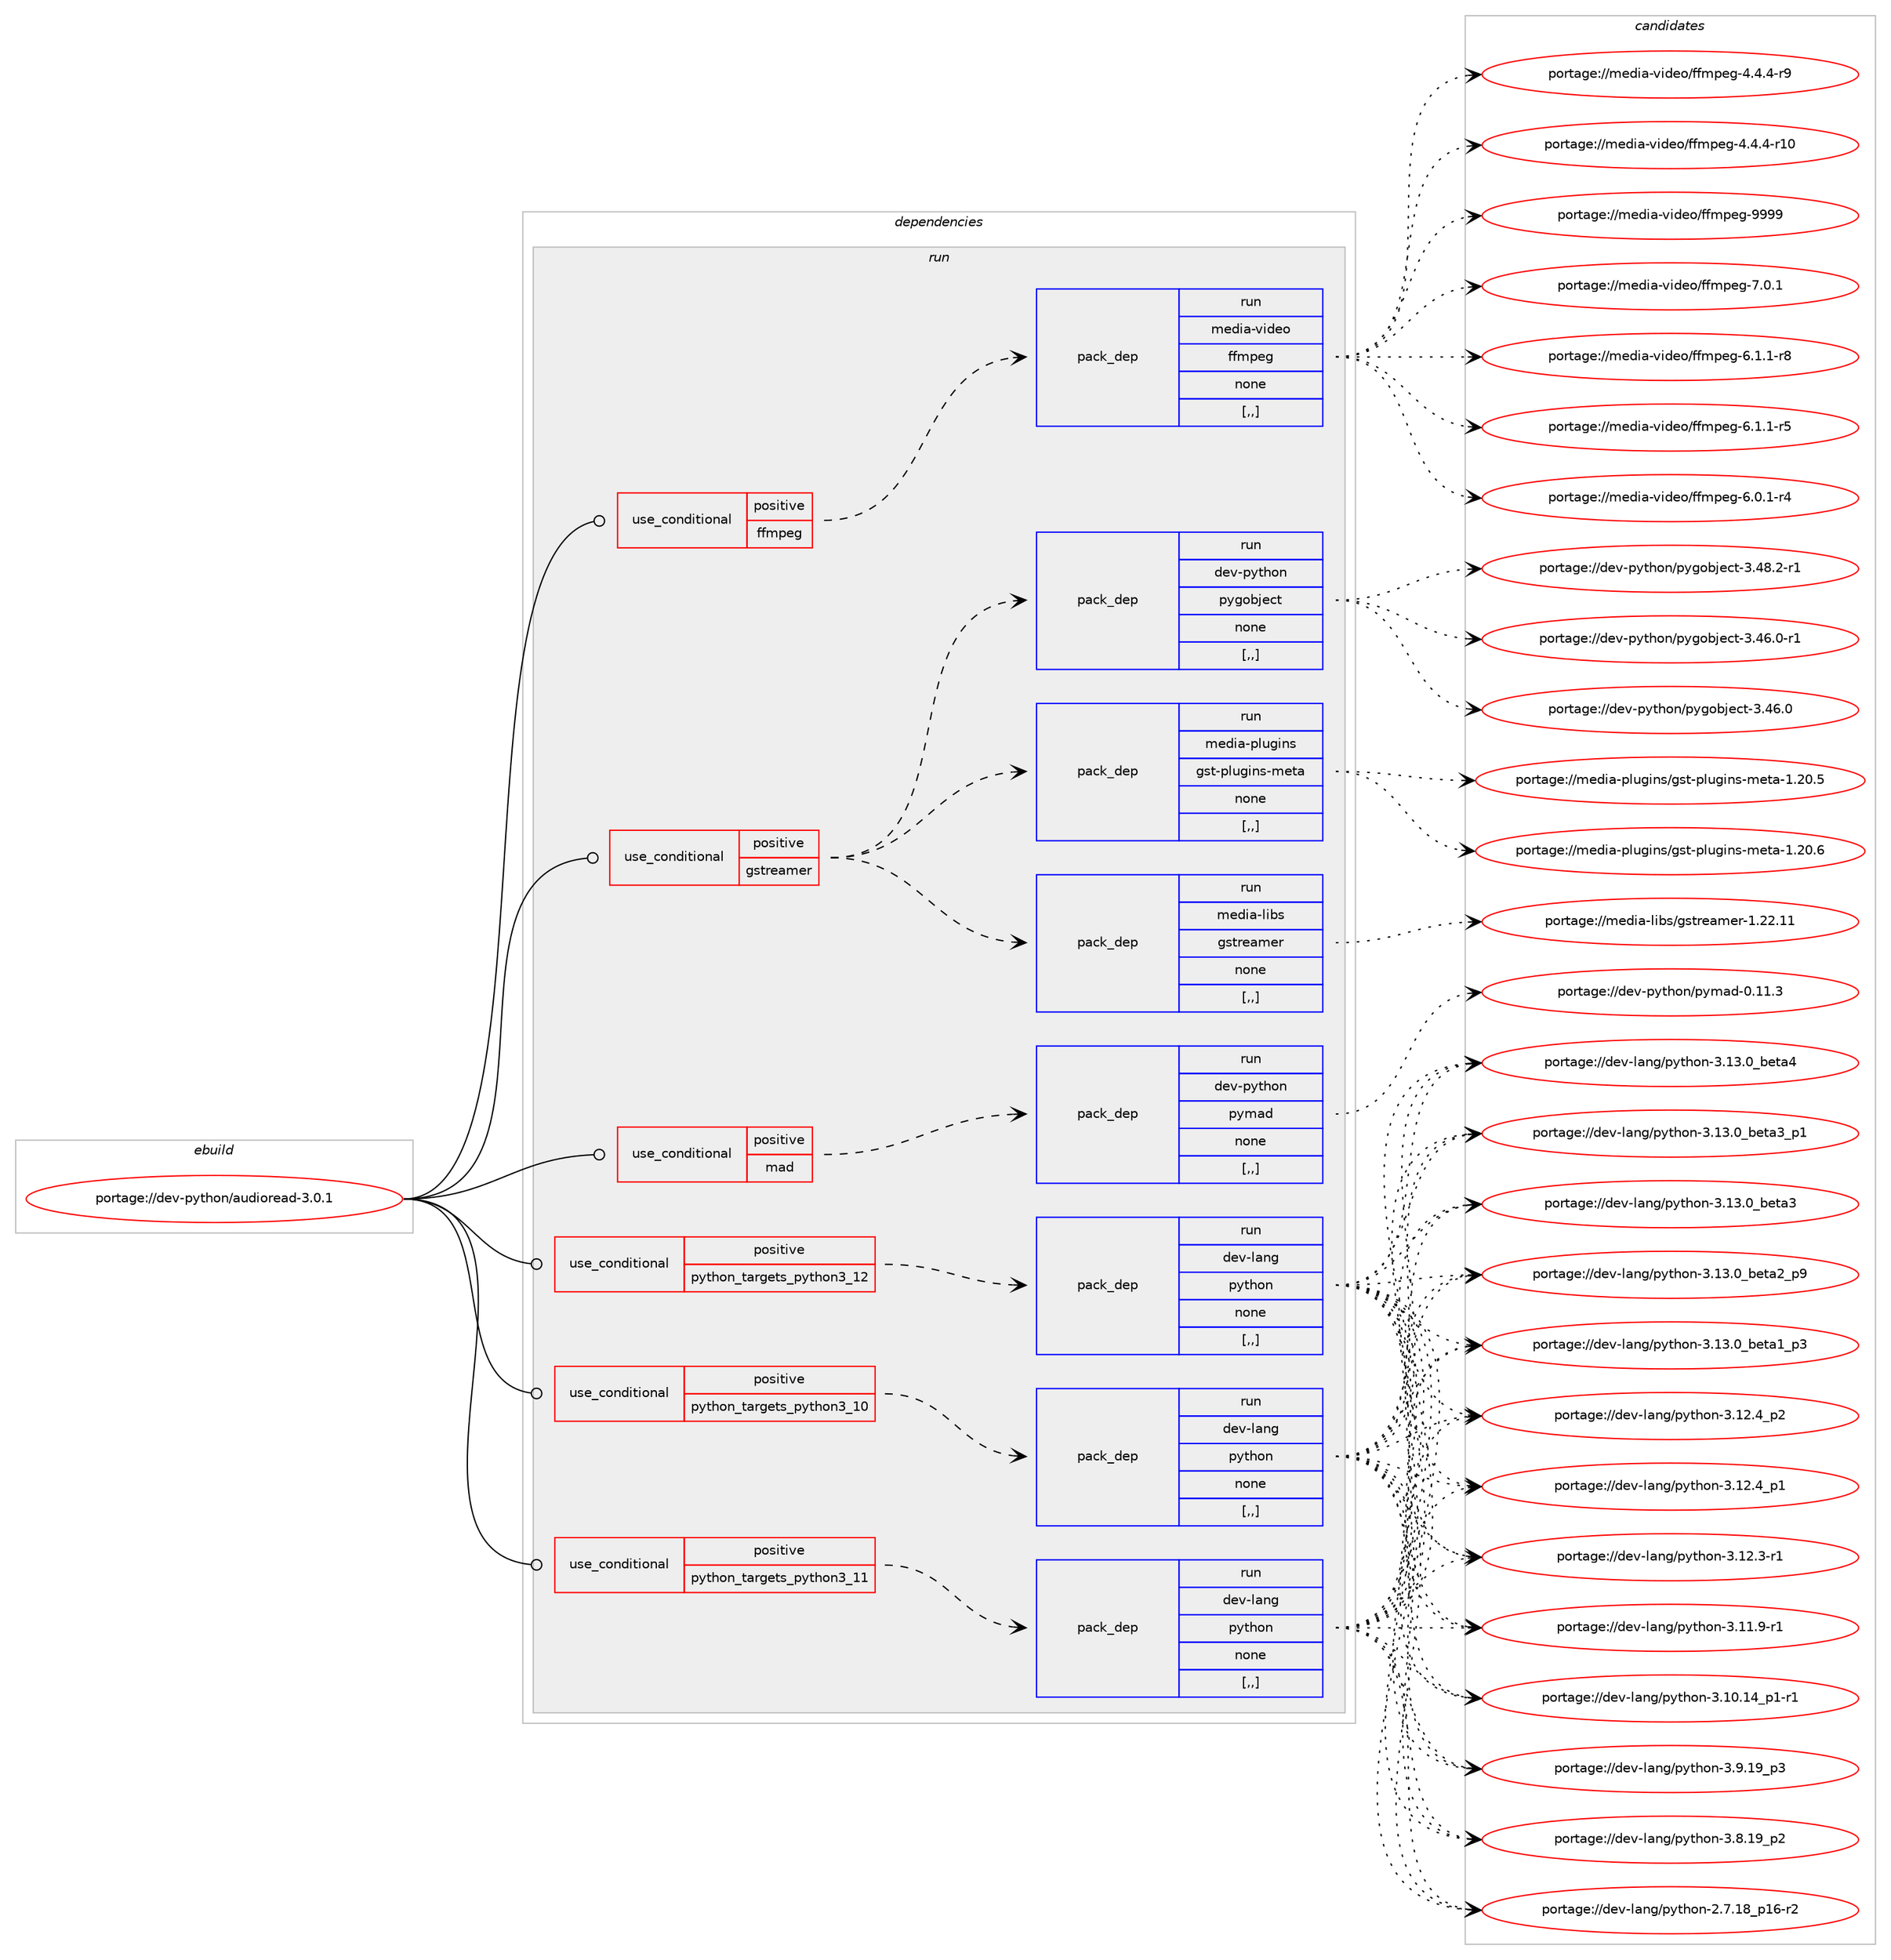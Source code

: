 digraph prolog {

# *************
# Graph options
# *************

newrank=true;
concentrate=true;
compound=true;
graph [rankdir=LR,fontname=Helvetica,fontsize=10,ranksep=1.5];#, ranksep=2.5, nodesep=0.2];
edge  [arrowhead=vee];
node  [fontname=Helvetica,fontsize=10];

# **********
# The ebuild
# **********

subgraph cluster_leftcol {
color=gray;
label=<<i>ebuild</i>>;
id [label="portage://dev-python/audioread-3.0.1", color=red, width=4, href="../dev-python/audioread-3.0.1.svg"];
}

# ****************
# The dependencies
# ****************

subgraph cluster_midcol {
color=gray;
label=<<i>dependencies</i>>;
subgraph cluster_compile {
fillcolor="#eeeeee";
style=filled;
label=<<i>compile</i>>;
}
subgraph cluster_compileandrun {
fillcolor="#eeeeee";
style=filled;
label=<<i>compile and run</i>>;
}
subgraph cluster_run {
fillcolor="#eeeeee";
style=filled;
label=<<i>run</i>>;
subgraph cond31223 {
dependency142719 [label=<<TABLE BORDER="0" CELLBORDER="1" CELLSPACING="0" CELLPADDING="4"><TR><TD ROWSPAN="3" CELLPADDING="10">use_conditional</TD></TR><TR><TD>positive</TD></TR><TR><TD>ffmpeg</TD></TR></TABLE>>, shape=none, color=red];
subgraph pack110252 {
dependency142720 [label=<<TABLE BORDER="0" CELLBORDER="1" CELLSPACING="0" CELLPADDING="4" WIDTH="220"><TR><TD ROWSPAN="6" CELLPADDING="30">pack_dep</TD></TR><TR><TD WIDTH="110">run</TD></TR><TR><TD>media-video</TD></TR><TR><TD>ffmpeg</TD></TR><TR><TD>none</TD></TR><TR><TD>[,,]</TD></TR></TABLE>>, shape=none, color=blue];
}
dependency142719:e -> dependency142720:w [weight=20,style="dashed",arrowhead="vee"];
}
id:e -> dependency142719:w [weight=20,style="solid",arrowhead="odot"];
subgraph cond31224 {
dependency142721 [label=<<TABLE BORDER="0" CELLBORDER="1" CELLSPACING="0" CELLPADDING="4"><TR><TD ROWSPAN="3" CELLPADDING="10">use_conditional</TD></TR><TR><TD>positive</TD></TR><TR><TD>gstreamer</TD></TR></TABLE>>, shape=none, color=red];
subgraph pack110253 {
dependency142722 [label=<<TABLE BORDER="0" CELLBORDER="1" CELLSPACING="0" CELLPADDING="4" WIDTH="220"><TR><TD ROWSPAN="6" CELLPADDING="30">pack_dep</TD></TR><TR><TD WIDTH="110">run</TD></TR><TR><TD>dev-python</TD></TR><TR><TD>pygobject</TD></TR><TR><TD>none</TD></TR><TR><TD>[,,]</TD></TR></TABLE>>, shape=none, color=blue];
}
dependency142721:e -> dependency142722:w [weight=20,style="dashed",arrowhead="vee"];
subgraph pack110254 {
dependency142723 [label=<<TABLE BORDER="0" CELLBORDER="1" CELLSPACING="0" CELLPADDING="4" WIDTH="220"><TR><TD ROWSPAN="6" CELLPADDING="30">pack_dep</TD></TR><TR><TD WIDTH="110">run</TD></TR><TR><TD>media-libs</TD></TR><TR><TD>gstreamer</TD></TR><TR><TD>none</TD></TR><TR><TD>[,,]</TD></TR></TABLE>>, shape=none, color=blue];
}
dependency142721:e -> dependency142723:w [weight=20,style="dashed",arrowhead="vee"];
subgraph pack110255 {
dependency142724 [label=<<TABLE BORDER="0" CELLBORDER="1" CELLSPACING="0" CELLPADDING="4" WIDTH="220"><TR><TD ROWSPAN="6" CELLPADDING="30">pack_dep</TD></TR><TR><TD WIDTH="110">run</TD></TR><TR><TD>media-plugins</TD></TR><TR><TD>gst-plugins-meta</TD></TR><TR><TD>none</TD></TR><TR><TD>[,,]</TD></TR></TABLE>>, shape=none, color=blue];
}
dependency142721:e -> dependency142724:w [weight=20,style="dashed",arrowhead="vee"];
}
id:e -> dependency142721:w [weight=20,style="solid",arrowhead="odot"];
subgraph cond31225 {
dependency142725 [label=<<TABLE BORDER="0" CELLBORDER="1" CELLSPACING="0" CELLPADDING="4"><TR><TD ROWSPAN="3" CELLPADDING="10">use_conditional</TD></TR><TR><TD>positive</TD></TR><TR><TD>mad</TD></TR></TABLE>>, shape=none, color=red];
subgraph pack110256 {
dependency142726 [label=<<TABLE BORDER="0" CELLBORDER="1" CELLSPACING="0" CELLPADDING="4" WIDTH="220"><TR><TD ROWSPAN="6" CELLPADDING="30">pack_dep</TD></TR><TR><TD WIDTH="110">run</TD></TR><TR><TD>dev-python</TD></TR><TR><TD>pymad</TD></TR><TR><TD>none</TD></TR><TR><TD>[,,]</TD></TR></TABLE>>, shape=none, color=blue];
}
dependency142725:e -> dependency142726:w [weight=20,style="dashed",arrowhead="vee"];
}
id:e -> dependency142725:w [weight=20,style="solid",arrowhead="odot"];
subgraph cond31226 {
dependency142727 [label=<<TABLE BORDER="0" CELLBORDER="1" CELLSPACING="0" CELLPADDING="4"><TR><TD ROWSPAN="3" CELLPADDING="10">use_conditional</TD></TR><TR><TD>positive</TD></TR><TR><TD>python_targets_python3_10</TD></TR></TABLE>>, shape=none, color=red];
subgraph pack110257 {
dependency142728 [label=<<TABLE BORDER="0" CELLBORDER="1" CELLSPACING="0" CELLPADDING="4" WIDTH="220"><TR><TD ROWSPAN="6" CELLPADDING="30">pack_dep</TD></TR><TR><TD WIDTH="110">run</TD></TR><TR><TD>dev-lang</TD></TR><TR><TD>python</TD></TR><TR><TD>none</TD></TR><TR><TD>[,,]</TD></TR></TABLE>>, shape=none, color=blue];
}
dependency142727:e -> dependency142728:w [weight=20,style="dashed",arrowhead="vee"];
}
id:e -> dependency142727:w [weight=20,style="solid",arrowhead="odot"];
subgraph cond31227 {
dependency142729 [label=<<TABLE BORDER="0" CELLBORDER="1" CELLSPACING="0" CELLPADDING="4"><TR><TD ROWSPAN="3" CELLPADDING="10">use_conditional</TD></TR><TR><TD>positive</TD></TR><TR><TD>python_targets_python3_11</TD></TR></TABLE>>, shape=none, color=red];
subgraph pack110258 {
dependency142730 [label=<<TABLE BORDER="0" CELLBORDER="1" CELLSPACING="0" CELLPADDING="4" WIDTH="220"><TR><TD ROWSPAN="6" CELLPADDING="30">pack_dep</TD></TR><TR><TD WIDTH="110">run</TD></TR><TR><TD>dev-lang</TD></TR><TR><TD>python</TD></TR><TR><TD>none</TD></TR><TR><TD>[,,]</TD></TR></TABLE>>, shape=none, color=blue];
}
dependency142729:e -> dependency142730:w [weight=20,style="dashed",arrowhead="vee"];
}
id:e -> dependency142729:w [weight=20,style="solid",arrowhead="odot"];
subgraph cond31228 {
dependency142731 [label=<<TABLE BORDER="0" CELLBORDER="1" CELLSPACING="0" CELLPADDING="4"><TR><TD ROWSPAN="3" CELLPADDING="10">use_conditional</TD></TR><TR><TD>positive</TD></TR><TR><TD>python_targets_python3_12</TD></TR></TABLE>>, shape=none, color=red];
subgraph pack110259 {
dependency142732 [label=<<TABLE BORDER="0" CELLBORDER="1" CELLSPACING="0" CELLPADDING="4" WIDTH="220"><TR><TD ROWSPAN="6" CELLPADDING="30">pack_dep</TD></TR><TR><TD WIDTH="110">run</TD></TR><TR><TD>dev-lang</TD></TR><TR><TD>python</TD></TR><TR><TD>none</TD></TR><TR><TD>[,,]</TD></TR></TABLE>>, shape=none, color=blue];
}
dependency142731:e -> dependency142732:w [weight=20,style="dashed",arrowhead="vee"];
}
id:e -> dependency142731:w [weight=20,style="solid",arrowhead="odot"];
}
}

# **************
# The candidates
# **************

subgraph cluster_choices {
rank=same;
color=gray;
label=<<i>candidates</i>>;

subgraph choice110252 {
color=black;
nodesep=1;
choice1091011001059745118105100101111471021021091121011034557575757 [label="portage://media-video/ffmpeg-9999", color=red, width=4,href="../media-video/ffmpeg-9999.svg"];
choice109101100105974511810510010111147102102109112101103455546484649 [label="portage://media-video/ffmpeg-7.0.1", color=red, width=4,href="../media-video/ffmpeg-7.0.1.svg"];
choice1091011001059745118105100101111471021021091121011034554464946494511456 [label="portage://media-video/ffmpeg-6.1.1-r8", color=red, width=4,href="../media-video/ffmpeg-6.1.1-r8.svg"];
choice1091011001059745118105100101111471021021091121011034554464946494511453 [label="portage://media-video/ffmpeg-6.1.1-r5", color=red, width=4,href="../media-video/ffmpeg-6.1.1-r5.svg"];
choice1091011001059745118105100101111471021021091121011034554464846494511452 [label="portage://media-video/ffmpeg-6.0.1-r4", color=red, width=4,href="../media-video/ffmpeg-6.0.1-r4.svg"];
choice1091011001059745118105100101111471021021091121011034552465246524511457 [label="portage://media-video/ffmpeg-4.4.4-r9", color=red, width=4,href="../media-video/ffmpeg-4.4.4-r9.svg"];
choice109101100105974511810510010111147102102109112101103455246524652451144948 [label="portage://media-video/ffmpeg-4.4.4-r10", color=red, width=4,href="../media-video/ffmpeg-4.4.4-r10.svg"];
dependency142720:e -> choice1091011001059745118105100101111471021021091121011034557575757:w [style=dotted,weight="100"];
dependency142720:e -> choice109101100105974511810510010111147102102109112101103455546484649:w [style=dotted,weight="100"];
dependency142720:e -> choice1091011001059745118105100101111471021021091121011034554464946494511456:w [style=dotted,weight="100"];
dependency142720:e -> choice1091011001059745118105100101111471021021091121011034554464946494511453:w [style=dotted,weight="100"];
dependency142720:e -> choice1091011001059745118105100101111471021021091121011034554464846494511452:w [style=dotted,weight="100"];
dependency142720:e -> choice1091011001059745118105100101111471021021091121011034552465246524511457:w [style=dotted,weight="100"];
dependency142720:e -> choice109101100105974511810510010111147102102109112101103455246524652451144948:w [style=dotted,weight="100"];
}
subgraph choice110253 {
color=black;
nodesep=1;
choice10010111845112121116104111110471121211031119810610199116455146525646504511449 [label="portage://dev-python/pygobject-3.48.2-r1", color=red, width=4,href="../dev-python/pygobject-3.48.2-r1.svg"];
choice10010111845112121116104111110471121211031119810610199116455146525446484511449 [label="portage://dev-python/pygobject-3.46.0-r1", color=red, width=4,href="../dev-python/pygobject-3.46.0-r1.svg"];
choice1001011184511212111610411111047112121103111981061019911645514652544648 [label="portage://dev-python/pygobject-3.46.0", color=red, width=4,href="../dev-python/pygobject-3.46.0.svg"];
dependency142722:e -> choice10010111845112121116104111110471121211031119810610199116455146525646504511449:w [style=dotted,weight="100"];
dependency142722:e -> choice10010111845112121116104111110471121211031119810610199116455146525446484511449:w [style=dotted,weight="100"];
dependency142722:e -> choice1001011184511212111610411111047112121103111981061019911645514652544648:w [style=dotted,weight="100"];
}
subgraph choice110254 {
color=black;
nodesep=1;
choice10910110010597451081059811547103115116114101971091011144549465050464949 [label="portage://media-libs/gstreamer-1.22.11", color=red, width=4,href="../media-libs/gstreamer-1.22.11.svg"];
dependency142723:e -> choice10910110010597451081059811547103115116114101971091011144549465050464949:w [style=dotted,weight="100"];
}
subgraph choice110255 {
color=black;
nodesep=1;
choice10910110010597451121081171031051101154710311511645112108117103105110115451091011169745494650484654 [label="portage://media-plugins/gst-plugins-meta-1.20.6", color=red, width=4,href="../media-plugins/gst-plugins-meta-1.20.6.svg"];
choice10910110010597451121081171031051101154710311511645112108117103105110115451091011169745494650484653 [label="portage://media-plugins/gst-plugins-meta-1.20.5", color=red, width=4,href="../media-plugins/gst-plugins-meta-1.20.5.svg"];
dependency142724:e -> choice10910110010597451121081171031051101154710311511645112108117103105110115451091011169745494650484654:w [style=dotted,weight="100"];
dependency142724:e -> choice10910110010597451121081171031051101154710311511645112108117103105110115451091011169745494650484653:w [style=dotted,weight="100"];
}
subgraph choice110256 {
color=black;
nodesep=1;
choice10010111845112121116104111110471121211099710045484649494651 [label="portage://dev-python/pymad-0.11.3", color=red, width=4,href="../dev-python/pymad-0.11.3.svg"];
dependency142726:e -> choice10010111845112121116104111110471121211099710045484649494651:w [style=dotted,weight="100"];
}
subgraph choice110257 {
color=black;
nodesep=1;
choice1001011184510897110103471121211161041111104551464951464895981011169752 [label="portage://dev-lang/python-3.13.0_beta4", color=red, width=4,href="../dev-lang/python-3.13.0_beta4.svg"];
choice10010111845108971101034711212111610411111045514649514648959810111697519511249 [label="portage://dev-lang/python-3.13.0_beta3_p1", color=red, width=4,href="../dev-lang/python-3.13.0_beta3_p1.svg"];
choice1001011184510897110103471121211161041111104551464951464895981011169751 [label="portage://dev-lang/python-3.13.0_beta3", color=red, width=4,href="../dev-lang/python-3.13.0_beta3.svg"];
choice10010111845108971101034711212111610411111045514649514648959810111697509511257 [label="portage://dev-lang/python-3.13.0_beta2_p9", color=red, width=4,href="../dev-lang/python-3.13.0_beta2_p9.svg"];
choice10010111845108971101034711212111610411111045514649514648959810111697499511251 [label="portage://dev-lang/python-3.13.0_beta1_p3", color=red, width=4,href="../dev-lang/python-3.13.0_beta1_p3.svg"];
choice100101118451089711010347112121116104111110455146495046529511250 [label="portage://dev-lang/python-3.12.4_p2", color=red, width=4,href="../dev-lang/python-3.12.4_p2.svg"];
choice100101118451089711010347112121116104111110455146495046529511249 [label="portage://dev-lang/python-3.12.4_p1", color=red, width=4,href="../dev-lang/python-3.12.4_p1.svg"];
choice100101118451089711010347112121116104111110455146495046514511449 [label="portage://dev-lang/python-3.12.3-r1", color=red, width=4,href="../dev-lang/python-3.12.3-r1.svg"];
choice100101118451089711010347112121116104111110455146494946574511449 [label="portage://dev-lang/python-3.11.9-r1", color=red, width=4,href="../dev-lang/python-3.11.9-r1.svg"];
choice100101118451089711010347112121116104111110455146494846495295112494511449 [label="portage://dev-lang/python-3.10.14_p1-r1", color=red, width=4,href="../dev-lang/python-3.10.14_p1-r1.svg"];
choice100101118451089711010347112121116104111110455146574649579511251 [label="portage://dev-lang/python-3.9.19_p3", color=red, width=4,href="../dev-lang/python-3.9.19_p3.svg"];
choice100101118451089711010347112121116104111110455146564649579511250 [label="portage://dev-lang/python-3.8.19_p2", color=red, width=4,href="../dev-lang/python-3.8.19_p2.svg"];
choice100101118451089711010347112121116104111110455046554649569511249544511450 [label="portage://dev-lang/python-2.7.18_p16-r2", color=red, width=4,href="../dev-lang/python-2.7.18_p16-r2.svg"];
dependency142728:e -> choice1001011184510897110103471121211161041111104551464951464895981011169752:w [style=dotted,weight="100"];
dependency142728:e -> choice10010111845108971101034711212111610411111045514649514648959810111697519511249:w [style=dotted,weight="100"];
dependency142728:e -> choice1001011184510897110103471121211161041111104551464951464895981011169751:w [style=dotted,weight="100"];
dependency142728:e -> choice10010111845108971101034711212111610411111045514649514648959810111697509511257:w [style=dotted,weight="100"];
dependency142728:e -> choice10010111845108971101034711212111610411111045514649514648959810111697499511251:w [style=dotted,weight="100"];
dependency142728:e -> choice100101118451089711010347112121116104111110455146495046529511250:w [style=dotted,weight="100"];
dependency142728:e -> choice100101118451089711010347112121116104111110455146495046529511249:w [style=dotted,weight="100"];
dependency142728:e -> choice100101118451089711010347112121116104111110455146495046514511449:w [style=dotted,weight="100"];
dependency142728:e -> choice100101118451089711010347112121116104111110455146494946574511449:w [style=dotted,weight="100"];
dependency142728:e -> choice100101118451089711010347112121116104111110455146494846495295112494511449:w [style=dotted,weight="100"];
dependency142728:e -> choice100101118451089711010347112121116104111110455146574649579511251:w [style=dotted,weight="100"];
dependency142728:e -> choice100101118451089711010347112121116104111110455146564649579511250:w [style=dotted,weight="100"];
dependency142728:e -> choice100101118451089711010347112121116104111110455046554649569511249544511450:w [style=dotted,weight="100"];
}
subgraph choice110258 {
color=black;
nodesep=1;
choice1001011184510897110103471121211161041111104551464951464895981011169752 [label="portage://dev-lang/python-3.13.0_beta4", color=red, width=4,href="../dev-lang/python-3.13.0_beta4.svg"];
choice10010111845108971101034711212111610411111045514649514648959810111697519511249 [label="portage://dev-lang/python-3.13.0_beta3_p1", color=red, width=4,href="../dev-lang/python-3.13.0_beta3_p1.svg"];
choice1001011184510897110103471121211161041111104551464951464895981011169751 [label="portage://dev-lang/python-3.13.0_beta3", color=red, width=4,href="../dev-lang/python-3.13.0_beta3.svg"];
choice10010111845108971101034711212111610411111045514649514648959810111697509511257 [label="portage://dev-lang/python-3.13.0_beta2_p9", color=red, width=4,href="../dev-lang/python-3.13.0_beta2_p9.svg"];
choice10010111845108971101034711212111610411111045514649514648959810111697499511251 [label="portage://dev-lang/python-3.13.0_beta1_p3", color=red, width=4,href="../dev-lang/python-3.13.0_beta1_p3.svg"];
choice100101118451089711010347112121116104111110455146495046529511250 [label="portage://dev-lang/python-3.12.4_p2", color=red, width=4,href="../dev-lang/python-3.12.4_p2.svg"];
choice100101118451089711010347112121116104111110455146495046529511249 [label="portage://dev-lang/python-3.12.4_p1", color=red, width=4,href="../dev-lang/python-3.12.4_p1.svg"];
choice100101118451089711010347112121116104111110455146495046514511449 [label="portage://dev-lang/python-3.12.3-r1", color=red, width=4,href="../dev-lang/python-3.12.3-r1.svg"];
choice100101118451089711010347112121116104111110455146494946574511449 [label="portage://dev-lang/python-3.11.9-r1", color=red, width=4,href="../dev-lang/python-3.11.9-r1.svg"];
choice100101118451089711010347112121116104111110455146494846495295112494511449 [label="portage://dev-lang/python-3.10.14_p1-r1", color=red, width=4,href="../dev-lang/python-3.10.14_p1-r1.svg"];
choice100101118451089711010347112121116104111110455146574649579511251 [label="portage://dev-lang/python-3.9.19_p3", color=red, width=4,href="../dev-lang/python-3.9.19_p3.svg"];
choice100101118451089711010347112121116104111110455146564649579511250 [label="portage://dev-lang/python-3.8.19_p2", color=red, width=4,href="../dev-lang/python-3.8.19_p2.svg"];
choice100101118451089711010347112121116104111110455046554649569511249544511450 [label="portage://dev-lang/python-2.7.18_p16-r2", color=red, width=4,href="../dev-lang/python-2.7.18_p16-r2.svg"];
dependency142730:e -> choice1001011184510897110103471121211161041111104551464951464895981011169752:w [style=dotted,weight="100"];
dependency142730:e -> choice10010111845108971101034711212111610411111045514649514648959810111697519511249:w [style=dotted,weight="100"];
dependency142730:e -> choice1001011184510897110103471121211161041111104551464951464895981011169751:w [style=dotted,weight="100"];
dependency142730:e -> choice10010111845108971101034711212111610411111045514649514648959810111697509511257:w [style=dotted,weight="100"];
dependency142730:e -> choice10010111845108971101034711212111610411111045514649514648959810111697499511251:w [style=dotted,weight="100"];
dependency142730:e -> choice100101118451089711010347112121116104111110455146495046529511250:w [style=dotted,weight="100"];
dependency142730:e -> choice100101118451089711010347112121116104111110455146495046529511249:w [style=dotted,weight="100"];
dependency142730:e -> choice100101118451089711010347112121116104111110455146495046514511449:w [style=dotted,weight="100"];
dependency142730:e -> choice100101118451089711010347112121116104111110455146494946574511449:w [style=dotted,weight="100"];
dependency142730:e -> choice100101118451089711010347112121116104111110455146494846495295112494511449:w [style=dotted,weight="100"];
dependency142730:e -> choice100101118451089711010347112121116104111110455146574649579511251:w [style=dotted,weight="100"];
dependency142730:e -> choice100101118451089711010347112121116104111110455146564649579511250:w [style=dotted,weight="100"];
dependency142730:e -> choice100101118451089711010347112121116104111110455046554649569511249544511450:w [style=dotted,weight="100"];
}
subgraph choice110259 {
color=black;
nodesep=1;
choice1001011184510897110103471121211161041111104551464951464895981011169752 [label="portage://dev-lang/python-3.13.0_beta4", color=red, width=4,href="../dev-lang/python-3.13.0_beta4.svg"];
choice10010111845108971101034711212111610411111045514649514648959810111697519511249 [label="portage://dev-lang/python-3.13.0_beta3_p1", color=red, width=4,href="../dev-lang/python-3.13.0_beta3_p1.svg"];
choice1001011184510897110103471121211161041111104551464951464895981011169751 [label="portage://dev-lang/python-3.13.0_beta3", color=red, width=4,href="../dev-lang/python-3.13.0_beta3.svg"];
choice10010111845108971101034711212111610411111045514649514648959810111697509511257 [label="portage://dev-lang/python-3.13.0_beta2_p9", color=red, width=4,href="../dev-lang/python-3.13.0_beta2_p9.svg"];
choice10010111845108971101034711212111610411111045514649514648959810111697499511251 [label="portage://dev-lang/python-3.13.0_beta1_p3", color=red, width=4,href="../dev-lang/python-3.13.0_beta1_p3.svg"];
choice100101118451089711010347112121116104111110455146495046529511250 [label="portage://dev-lang/python-3.12.4_p2", color=red, width=4,href="../dev-lang/python-3.12.4_p2.svg"];
choice100101118451089711010347112121116104111110455146495046529511249 [label="portage://dev-lang/python-3.12.4_p1", color=red, width=4,href="../dev-lang/python-3.12.4_p1.svg"];
choice100101118451089711010347112121116104111110455146495046514511449 [label="portage://dev-lang/python-3.12.3-r1", color=red, width=4,href="../dev-lang/python-3.12.3-r1.svg"];
choice100101118451089711010347112121116104111110455146494946574511449 [label="portage://dev-lang/python-3.11.9-r1", color=red, width=4,href="../dev-lang/python-3.11.9-r1.svg"];
choice100101118451089711010347112121116104111110455146494846495295112494511449 [label="portage://dev-lang/python-3.10.14_p1-r1", color=red, width=4,href="../dev-lang/python-3.10.14_p1-r1.svg"];
choice100101118451089711010347112121116104111110455146574649579511251 [label="portage://dev-lang/python-3.9.19_p3", color=red, width=4,href="../dev-lang/python-3.9.19_p3.svg"];
choice100101118451089711010347112121116104111110455146564649579511250 [label="portage://dev-lang/python-3.8.19_p2", color=red, width=4,href="../dev-lang/python-3.8.19_p2.svg"];
choice100101118451089711010347112121116104111110455046554649569511249544511450 [label="portage://dev-lang/python-2.7.18_p16-r2", color=red, width=4,href="../dev-lang/python-2.7.18_p16-r2.svg"];
dependency142732:e -> choice1001011184510897110103471121211161041111104551464951464895981011169752:w [style=dotted,weight="100"];
dependency142732:e -> choice10010111845108971101034711212111610411111045514649514648959810111697519511249:w [style=dotted,weight="100"];
dependency142732:e -> choice1001011184510897110103471121211161041111104551464951464895981011169751:w [style=dotted,weight="100"];
dependency142732:e -> choice10010111845108971101034711212111610411111045514649514648959810111697509511257:w [style=dotted,weight="100"];
dependency142732:e -> choice10010111845108971101034711212111610411111045514649514648959810111697499511251:w [style=dotted,weight="100"];
dependency142732:e -> choice100101118451089711010347112121116104111110455146495046529511250:w [style=dotted,weight="100"];
dependency142732:e -> choice100101118451089711010347112121116104111110455146495046529511249:w [style=dotted,weight="100"];
dependency142732:e -> choice100101118451089711010347112121116104111110455146495046514511449:w [style=dotted,weight="100"];
dependency142732:e -> choice100101118451089711010347112121116104111110455146494946574511449:w [style=dotted,weight="100"];
dependency142732:e -> choice100101118451089711010347112121116104111110455146494846495295112494511449:w [style=dotted,weight="100"];
dependency142732:e -> choice100101118451089711010347112121116104111110455146574649579511251:w [style=dotted,weight="100"];
dependency142732:e -> choice100101118451089711010347112121116104111110455146564649579511250:w [style=dotted,weight="100"];
dependency142732:e -> choice100101118451089711010347112121116104111110455046554649569511249544511450:w [style=dotted,weight="100"];
}
}

}
